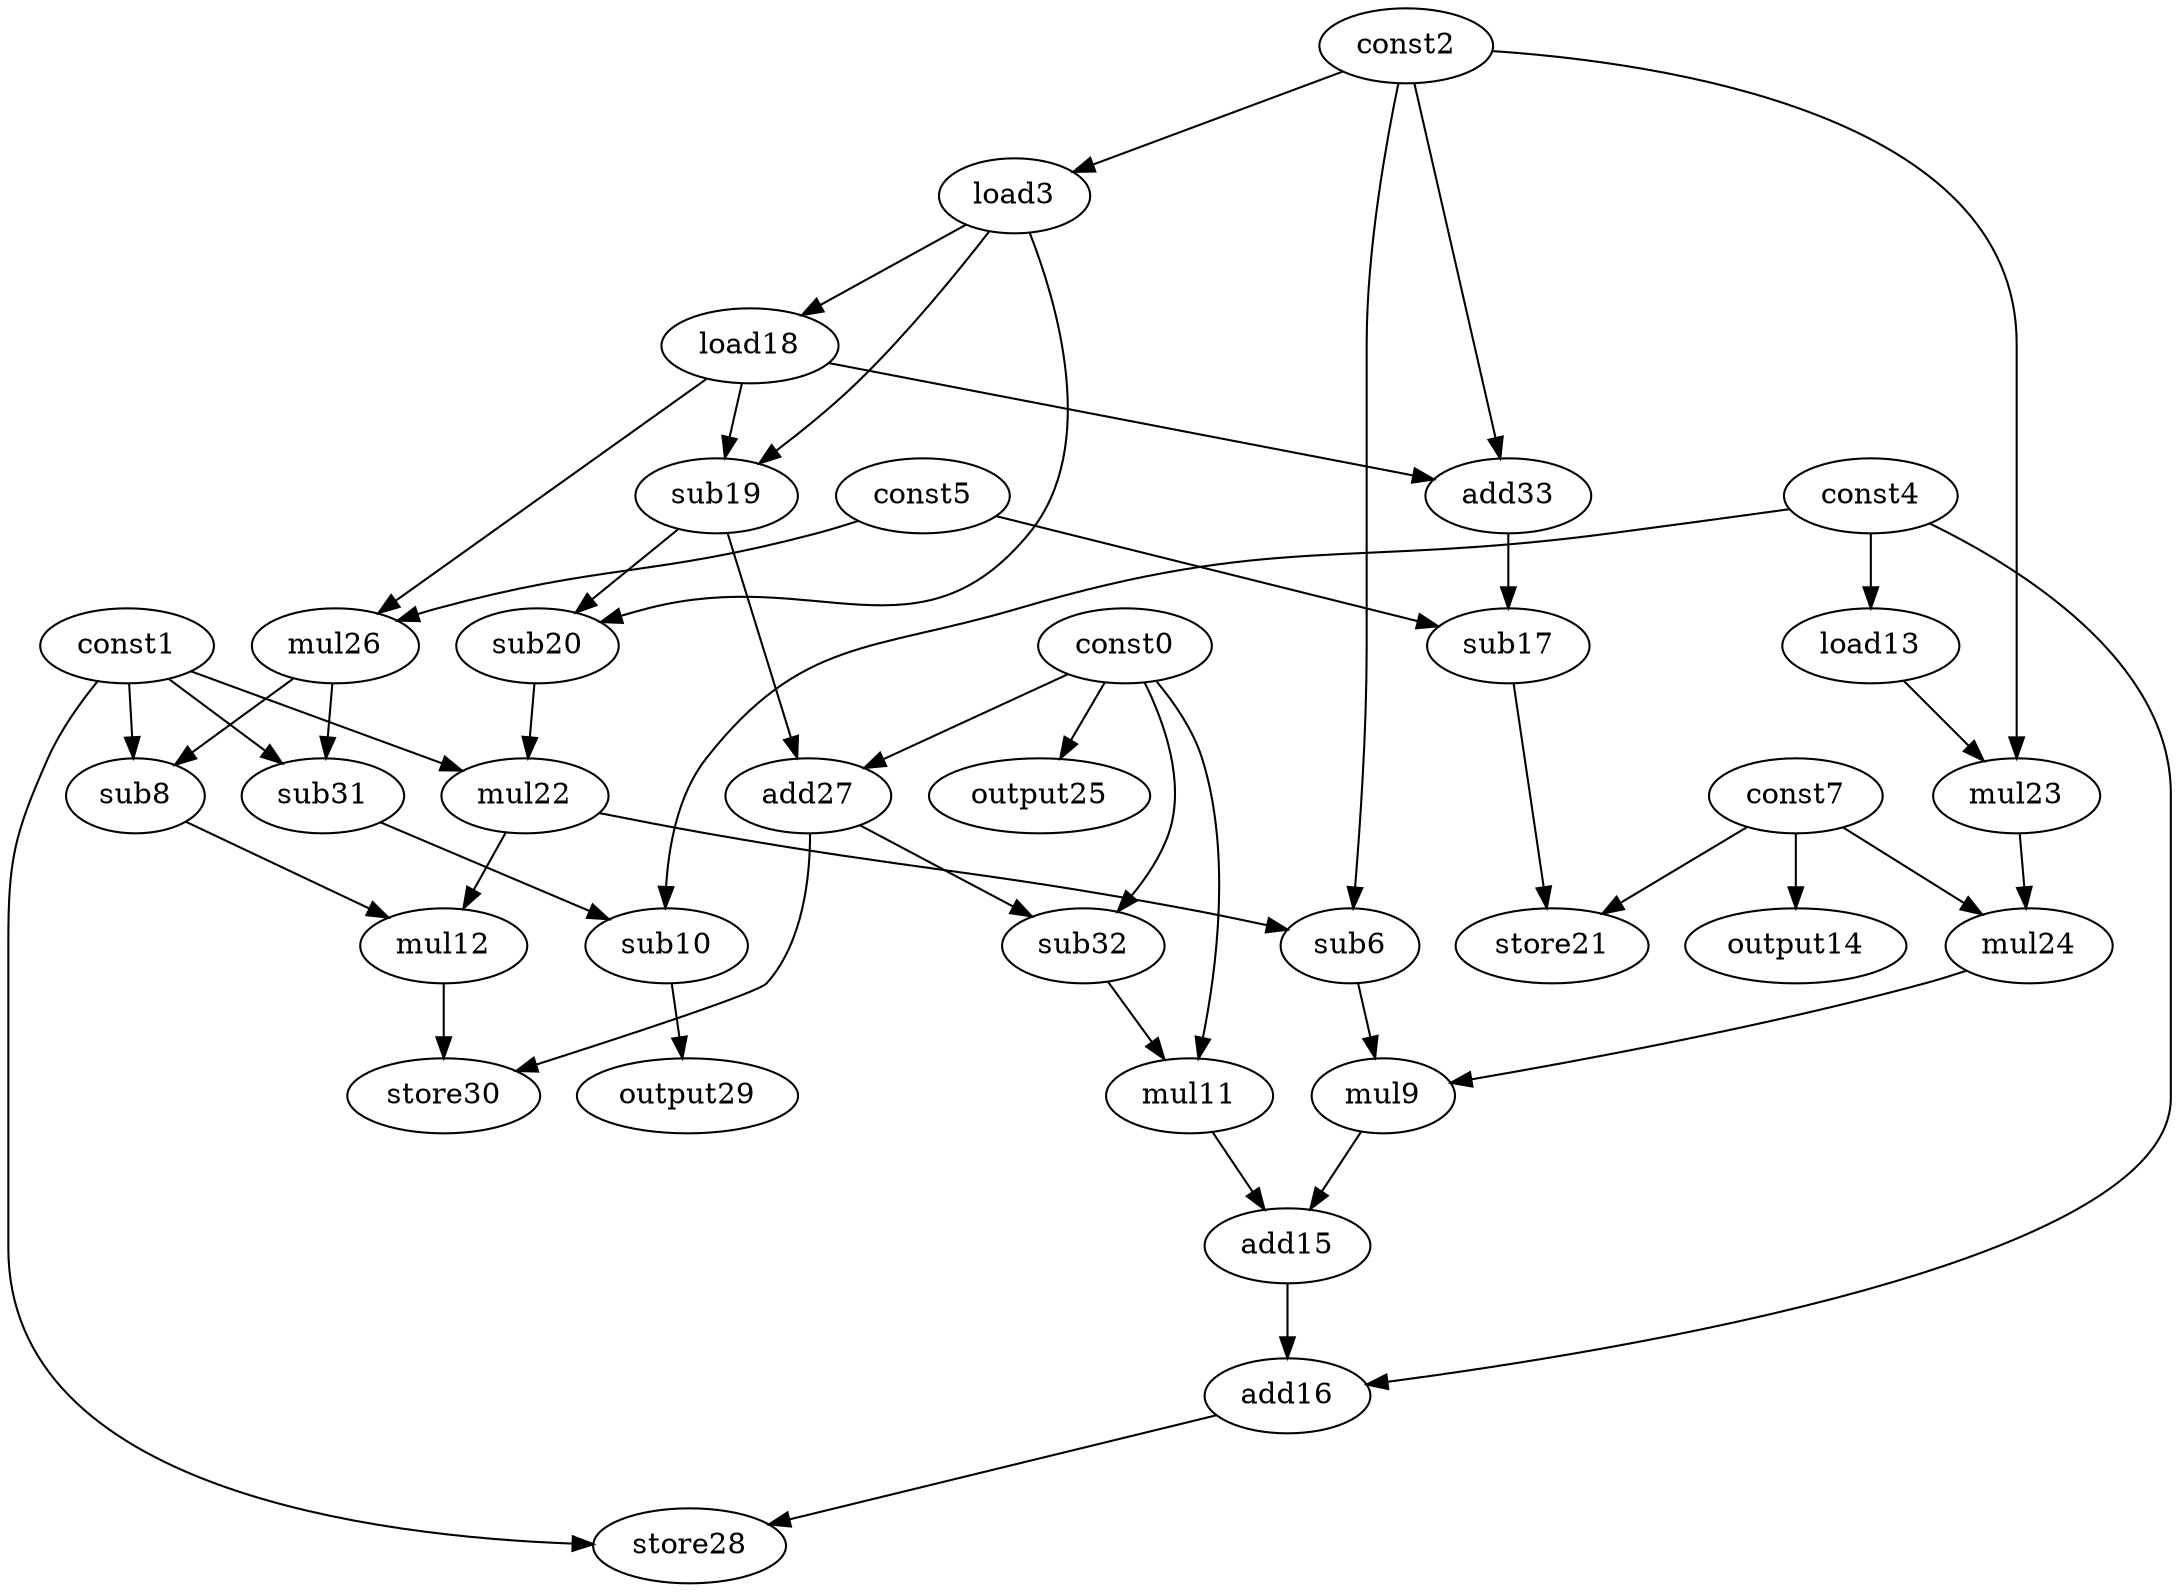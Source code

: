 digraph G { 
const0[opcode=const]; 
const1[opcode=const]; 
const2[opcode=const]; 
load3[opcode=load]; 
const4[opcode=const]; 
const5[opcode=const]; 
sub6[opcode=sub]; 
const7[opcode=const]; 
sub8[opcode=sub]; 
mul9[opcode=mul]; 
sub10[opcode=sub]; 
mul11[opcode=mul]; 
mul12[opcode=mul]; 
load13[opcode=load]; 
output14[opcode=output]; 
add15[opcode=add]; 
add16[opcode=add]; 
sub17[opcode=sub]; 
load18[opcode=load]; 
sub19[opcode=sub]; 
sub20[opcode=sub]; 
store21[opcode=store]; 
mul22[opcode=mul]; 
mul23[opcode=mul]; 
mul24[opcode=mul]; 
output25[opcode=output]; 
mul26[opcode=mul]; 
add27[opcode=add]; 
store28[opcode=store]; 
output29[opcode=output]; 
store30[opcode=store]; 
sub31[opcode=sub]; 
sub32[opcode=sub]; 
add33[opcode=add]; 
const2->load3[operand=0];
const4->load13[operand=0];
const7->output14[operand=0];
const0->output25[operand=0];
load3->load18[operand=0];
const2->mul23[operand=0];
load13->mul23[operand=1];
load18->sub19[operand=0];
load3->sub19[operand=1];
mul23->mul24[operand=0];
const7->mul24[operand=1];
load18->mul26[operand=0];
const5->mul26[operand=1];
const2->add33[operand=0];
load18->add33[operand=1];
const1->sub8[operand=0];
mul26->sub8[operand=1];
add33->sub17[operand=0];
const5->sub17[operand=1];
load3->sub20[operand=0];
sub19->sub20[operand=1];
const0->add27[operand=0];
sub19->add27[operand=1];
const1->sub31[operand=0];
mul26->sub31[operand=1];
const4->sub10[operand=0];
sub31->sub10[operand=1];
sub17->store21[operand=0];
const7->store21[operand=1];
const1->mul22[operand=0];
sub20->mul22[operand=1];
const0->sub32[operand=0];
add27->sub32[operand=1];
const2->sub6[operand=0];
mul22->sub6[operand=1];
sub32->mul11[operand=0];
const0->mul11[operand=1];
sub8->mul12[operand=0];
mul22->mul12[operand=1];
sub10->output29[operand=0];
mul24->mul9[operand=0];
sub6->mul9[operand=1];
add27->store30[operand=0];
mul12->store30[operand=1];
mul9->add15[operand=0];
mul11->add15[operand=1];
const4->add16[operand=0];
add15->add16[operand=1];
add16->store28[operand=0];
const1->store28[operand=1];
}
